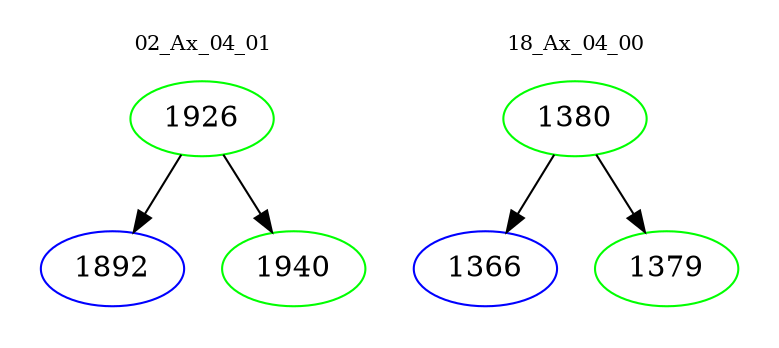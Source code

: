 digraph{
subgraph cluster_0 {
color = white
label = "02_Ax_04_01";
fontsize=10;
T0_1926 [label="1926", color="green"]
T0_1926 -> T0_1892 [color="black"]
T0_1892 [label="1892", color="blue"]
T0_1926 -> T0_1940 [color="black"]
T0_1940 [label="1940", color="green"]
}
subgraph cluster_1 {
color = white
label = "18_Ax_04_00";
fontsize=10;
T1_1380 [label="1380", color="green"]
T1_1380 -> T1_1366 [color="black"]
T1_1366 [label="1366", color="blue"]
T1_1380 -> T1_1379 [color="black"]
T1_1379 [label="1379", color="green"]
}
}
